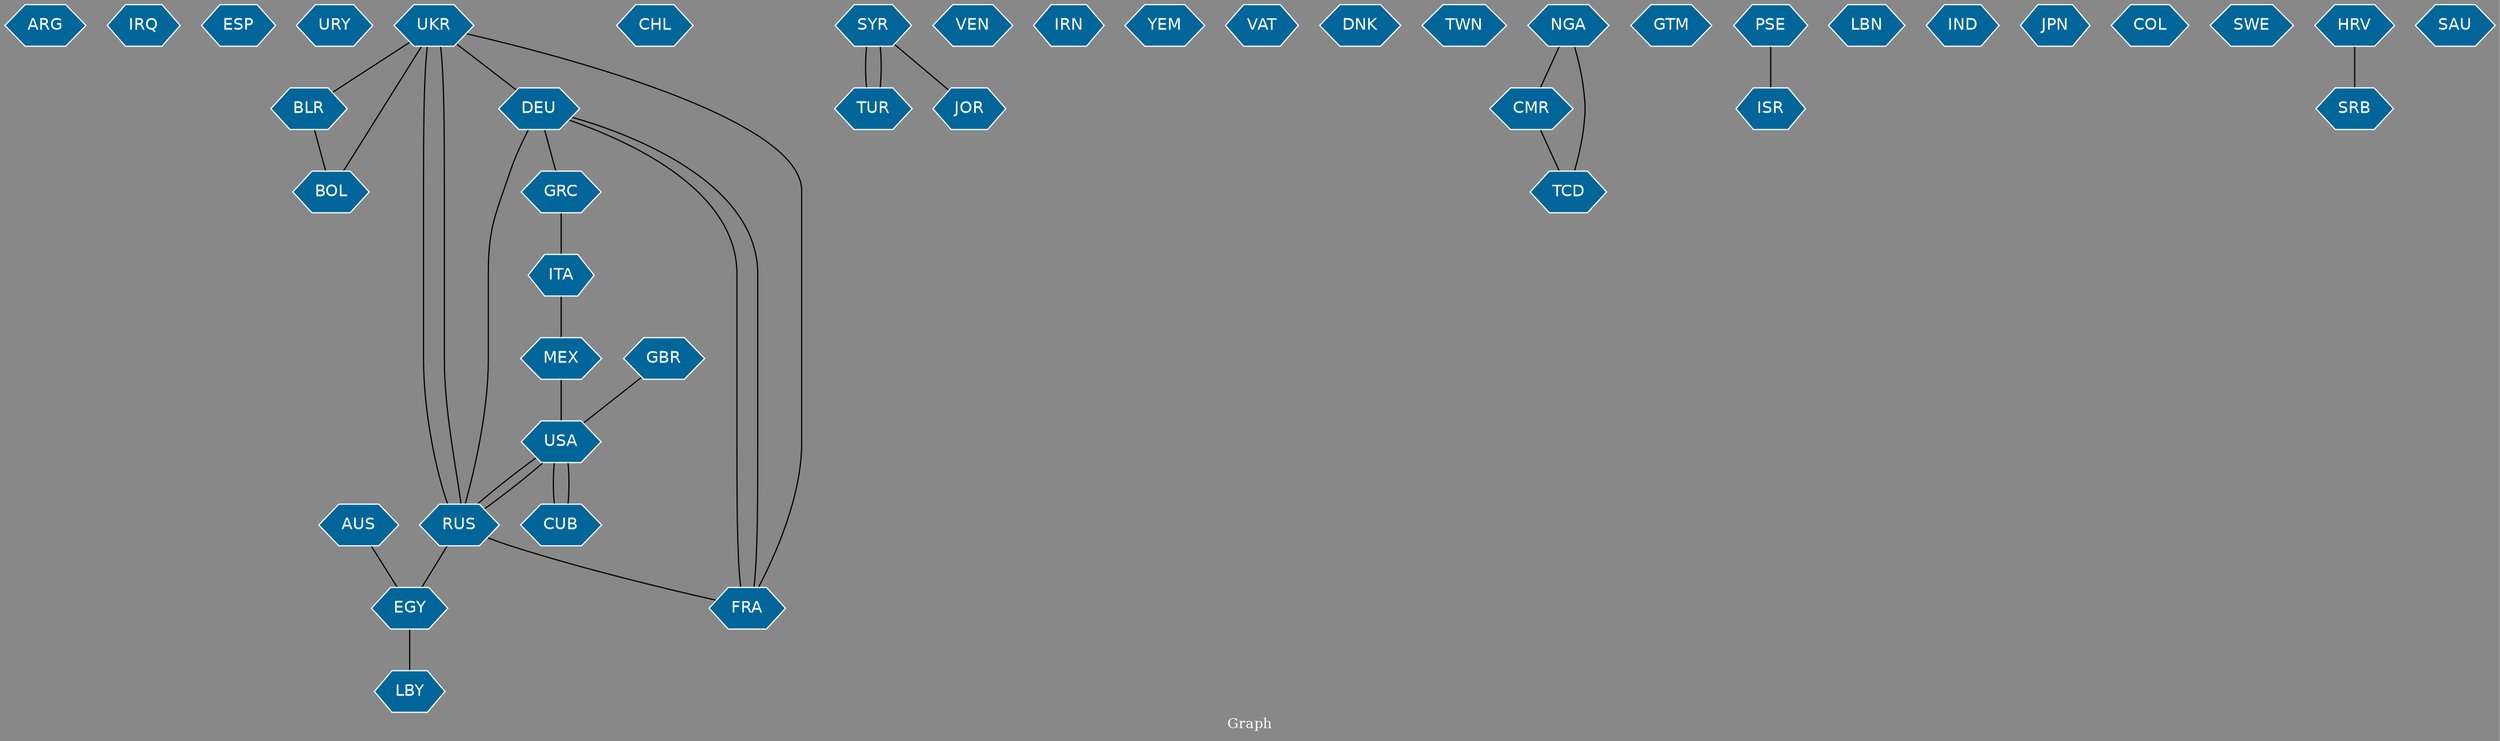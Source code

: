 // Countries together in item graph
graph {
	graph [bgcolor="#888888" fontcolor=white fontsize=12 label="Graph" outputorder=edgesfirst overlap=prism]
	node [color=white fillcolor="#006699" fontcolor=white fontname=Helvetica shape=hexagon style=filled]
	edge [arrowhead=open color=black fontcolor=white fontname=Courier fontsize=12]
		ARG [label=ARG]
		IRQ [label=IRQ]
		ESP [label=ESP]
		URY [label=URY]
		UKR [label=UKR]
		BLR [label=BLR]
		CHL [label=CHL]
		DEU [label=DEU]
		GRC [label=GRC]
		RUS [label=RUS]
		CUB [label=CUB]
		USA [label=USA]
		SYR [label=SYR]
		TUR [label=TUR]
		ITA [label=ITA]
		EGY [label=EGY]
		LBY [label=LBY]
		GBR [label=GBR]
		VEN [label=VEN]
		FRA [label=FRA]
		JOR [label=JOR]
		IRN [label=IRN]
		YEM [label=YEM]
		MEX [label=MEX]
		VAT [label=VAT]
		AUS [label=AUS]
		DNK [label=DNK]
		BOL [label=BOL]
		TWN [label=TWN]
		NGA [label=NGA]
		CMR [label=CMR]
		TCD [label=TCD]
		GTM [label=GTM]
		ISR [label=ISR]
		LBN [label=LBN]
		IND [label=IND]
		JPN [label=JPN]
		PSE [label=PSE]
		COL [label=COL]
		SWE [label=SWE]
		HRV [label=HRV]
		SRB [label=SRB]
		SAU [label=SAU]
			GRC -- ITA [weight=1]
			UKR -- FRA [weight=2]
			UKR -- DEU [weight=2]
			TUR -- SYR [weight=1]
			AUS -- EGY [weight=1]
			SYR -- TUR [weight=1]
			UKR -- RUS [weight=1]
			UKR -- BLR [weight=3]
			CUB -- USA [weight=1]
			ITA -- MEX [weight=1]
			RUS -- FRA [weight=1]
			DEU -- FRA [weight=1]
			CMR -- TCD [weight=1]
			SYR -- JOR [weight=1]
			UKR -- BOL [weight=1]
			NGA -- CMR [weight=1]
			MEX -- USA [weight=1]
			BLR -- BOL [weight=1]
			RUS -- USA [weight=1]
			USA -- CUB [weight=2]
			HRV -- SRB [weight=1]
			RUS -- UKR [weight=2]
			USA -- RUS [weight=1]
			PSE -- ISR [weight=1]
			RUS -- EGY [weight=1]
			DEU -- GRC [weight=1]
			RUS -- DEU [weight=1]
			EGY -- LBY [weight=2]
			FRA -- DEU [weight=1]
			NGA -- TCD [weight=1]
			GBR -- USA [weight=1]
}